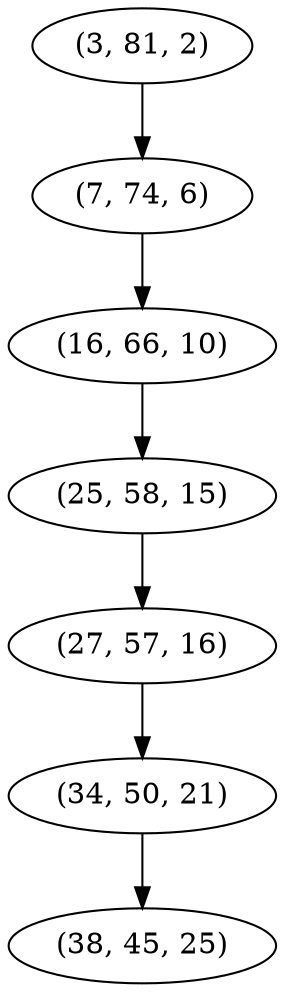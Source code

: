 digraph tree {
    "(3, 81, 2)";
    "(7, 74, 6)";
    "(16, 66, 10)";
    "(25, 58, 15)";
    "(27, 57, 16)";
    "(34, 50, 21)";
    "(38, 45, 25)";
    "(3, 81, 2)" -> "(7, 74, 6)";
    "(7, 74, 6)" -> "(16, 66, 10)";
    "(16, 66, 10)" -> "(25, 58, 15)";
    "(25, 58, 15)" -> "(27, 57, 16)";
    "(27, 57, 16)" -> "(34, 50, 21)";
    "(34, 50, 21)" -> "(38, 45, 25)";
}
